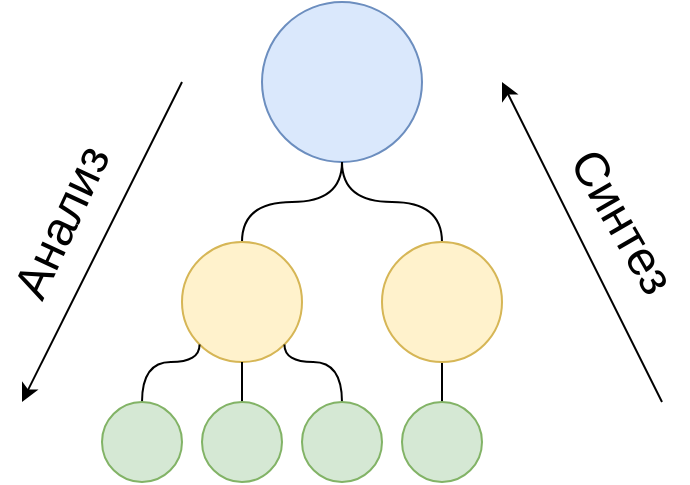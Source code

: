 <mxfile version="14.1.8" type="device"><diagram id="C9WJJ2kiHinJQvRH1FQh" name="Страница 1"><mxGraphModel dx="782" dy="506" grid="1" gridSize="10" guides="1" tooltips="1" connect="1" arrows="1" fold="1" page="1" pageScale="1" pageWidth="827" pageHeight="1169" math="0" shadow="0"><root><mxCell id="0"/><mxCell id="1" parent="0"/><mxCell id="SeX17fJm5Nqtx2Dv0x4S-6" style="edgeStyle=orthogonalEdgeStyle;orthogonalLoop=1;jettySize=auto;html=1;exitX=0.5;exitY=0;exitDx=0;exitDy=0;entryX=0.5;entryY=1;entryDx=0;entryDy=0;curved=1;endArrow=none;endFill=0;" edge="1" parent="1" source="SeX17fJm5Nqtx2Dv0x4S-1" target="SeX17fJm5Nqtx2Dv0x4S-2"><mxGeometry relative="1" as="geometry"/></mxCell><mxCell id="SeX17fJm5Nqtx2Dv0x4S-1" value="" style="ellipse;whiteSpace=wrap;html=1;aspect=fixed;fillColor=#fff2cc;strokeColor=#d6b656;" vertex="1" parent="1"><mxGeometry x="240" y="200" width="60" height="60" as="geometry"/></mxCell><mxCell id="SeX17fJm5Nqtx2Dv0x4S-2" value="" style="ellipse;whiteSpace=wrap;html=1;aspect=fixed;fillColor=#dae8fc;strokeColor=#6c8ebf;" vertex="1" parent="1"><mxGeometry x="280" y="80" width="80" height="80" as="geometry"/></mxCell><mxCell id="SeX17fJm5Nqtx2Dv0x4S-7" style="edgeStyle=orthogonalEdgeStyle;curved=1;orthogonalLoop=1;jettySize=auto;html=1;exitX=0.5;exitY=0;exitDx=0;exitDy=0;entryX=0.5;entryY=1;entryDx=0;entryDy=0;endArrow=none;endFill=0;" edge="1" parent="1" source="SeX17fJm5Nqtx2Dv0x4S-5" target="SeX17fJm5Nqtx2Dv0x4S-2"><mxGeometry relative="1" as="geometry"/></mxCell><mxCell id="SeX17fJm5Nqtx2Dv0x4S-12" style="edgeStyle=orthogonalEdgeStyle;curved=1;orthogonalLoop=1;jettySize=auto;html=1;exitX=0.5;exitY=1;exitDx=0;exitDy=0;entryX=0.5;entryY=0;entryDx=0;entryDy=0;endArrow=none;endFill=0;" edge="1" parent="1" source="SeX17fJm5Nqtx2Dv0x4S-5" target="SeX17fJm5Nqtx2Dv0x4S-11"><mxGeometry relative="1" as="geometry"/></mxCell><mxCell id="SeX17fJm5Nqtx2Dv0x4S-5" value="" style="ellipse;whiteSpace=wrap;html=1;aspect=fixed;fillColor=#fff2cc;strokeColor=#d6b656;" vertex="1" parent="1"><mxGeometry x="340" y="200" width="60" height="60" as="geometry"/></mxCell><mxCell id="SeX17fJm5Nqtx2Dv0x4S-13" style="edgeStyle=orthogonalEdgeStyle;curved=1;orthogonalLoop=1;jettySize=auto;html=1;exitX=0.5;exitY=0;exitDx=0;exitDy=0;entryX=0.5;entryY=1;entryDx=0;entryDy=0;endArrow=none;endFill=0;" edge="1" parent="1" source="SeX17fJm5Nqtx2Dv0x4S-8" target="SeX17fJm5Nqtx2Dv0x4S-1"><mxGeometry relative="1" as="geometry"/></mxCell><mxCell id="SeX17fJm5Nqtx2Dv0x4S-8" value="" style="ellipse;whiteSpace=wrap;html=1;aspect=fixed;fillColor=#d5e8d4;strokeColor=#82b366;" vertex="1" parent="1"><mxGeometry x="250" y="280" width="40" height="40" as="geometry"/></mxCell><mxCell id="SeX17fJm5Nqtx2Dv0x4S-15" style="edgeStyle=orthogonalEdgeStyle;curved=1;orthogonalLoop=1;jettySize=auto;html=1;exitX=0.5;exitY=0;exitDx=0;exitDy=0;entryX=1;entryY=1;entryDx=0;entryDy=0;endArrow=none;endFill=0;" edge="1" parent="1" source="SeX17fJm5Nqtx2Dv0x4S-9" target="SeX17fJm5Nqtx2Dv0x4S-1"><mxGeometry relative="1" as="geometry"/></mxCell><mxCell id="SeX17fJm5Nqtx2Dv0x4S-9" value="" style="ellipse;whiteSpace=wrap;html=1;aspect=fixed;fillColor=#d5e8d4;strokeColor=#82b366;" vertex="1" parent="1"><mxGeometry x="300" y="280" width="40" height="40" as="geometry"/></mxCell><mxCell id="SeX17fJm5Nqtx2Dv0x4S-14" style="edgeStyle=orthogonalEdgeStyle;curved=1;orthogonalLoop=1;jettySize=auto;html=1;exitX=0.5;exitY=0;exitDx=0;exitDy=0;entryX=0;entryY=1;entryDx=0;entryDy=0;endArrow=none;endFill=0;" edge="1" parent="1" source="SeX17fJm5Nqtx2Dv0x4S-10" target="SeX17fJm5Nqtx2Dv0x4S-1"><mxGeometry relative="1" as="geometry"/></mxCell><mxCell id="SeX17fJm5Nqtx2Dv0x4S-10" value="" style="ellipse;whiteSpace=wrap;html=1;aspect=fixed;fillColor=#d5e8d4;strokeColor=#82b366;" vertex="1" parent="1"><mxGeometry x="200" y="280" width="40" height="40" as="geometry"/></mxCell><mxCell id="SeX17fJm5Nqtx2Dv0x4S-11" value="" style="ellipse;whiteSpace=wrap;html=1;aspect=fixed;fillColor=#d5e8d4;strokeColor=#82b366;" vertex="1" parent="1"><mxGeometry x="350" y="280" width="40" height="40" as="geometry"/></mxCell><mxCell id="SeX17fJm5Nqtx2Dv0x4S-16" value="" style="endArrow=classic;html=1;" edge="1" parent="1"><mxGeometry width="50" height="50" relative="1" as="geometry"><mxPoint x="240" y="120" as="sourcePoint"/><mxPoint x="160" y="280" as="targetPoint"/></mxGeometry></mxCell><mxCell id="SeX17fJm5Nqtx2Dv0x4S-17" value="" style="endArrow=classic;html=1;" edge="1" parent="1"><mxGeometry width="50" height="50" relative="1" as="geometry"><mxPoint x="480" y="280" as="sourcePoint"/><mxPoint x="400" y="120" as="targetPoint"/></mxGeometry></mxCell><mxCell id="SeX17fJm5Nqtx2Dv0x4S-18" value="&lt;font style=&quot;font-size: 24px&quot;&gt;Анализ&lt;/font&gt;" style="text;html=1;strokeColor=none;fillColor=none;align=center;verticalAlign=middle;whiteSpace=wrap;rounded=0;rotation=-65;" vertex="1" parent="1"><mxGeometry x="160" y="180" width="40" height="20" as="geometry"/></mxCell><mxCell id="SeX17fJm5Nqtx2Dv0x4S-19" value="&lt;font style=&quot;font-size: 24px&quot;&gt;Синтез&lt;/font&gt;" style="text;html=1;strokeColor=none;fillColor=none;align=center;verticalAlign=middle;whiteSpace=wrap;rounded=0;rotation=60;" vertex="1" parent="1"><mxGeometry x="440" y="180" width="40" height="20" as="geometry"/></mxCell></root></mxGraphModel></diagram></mxfile>